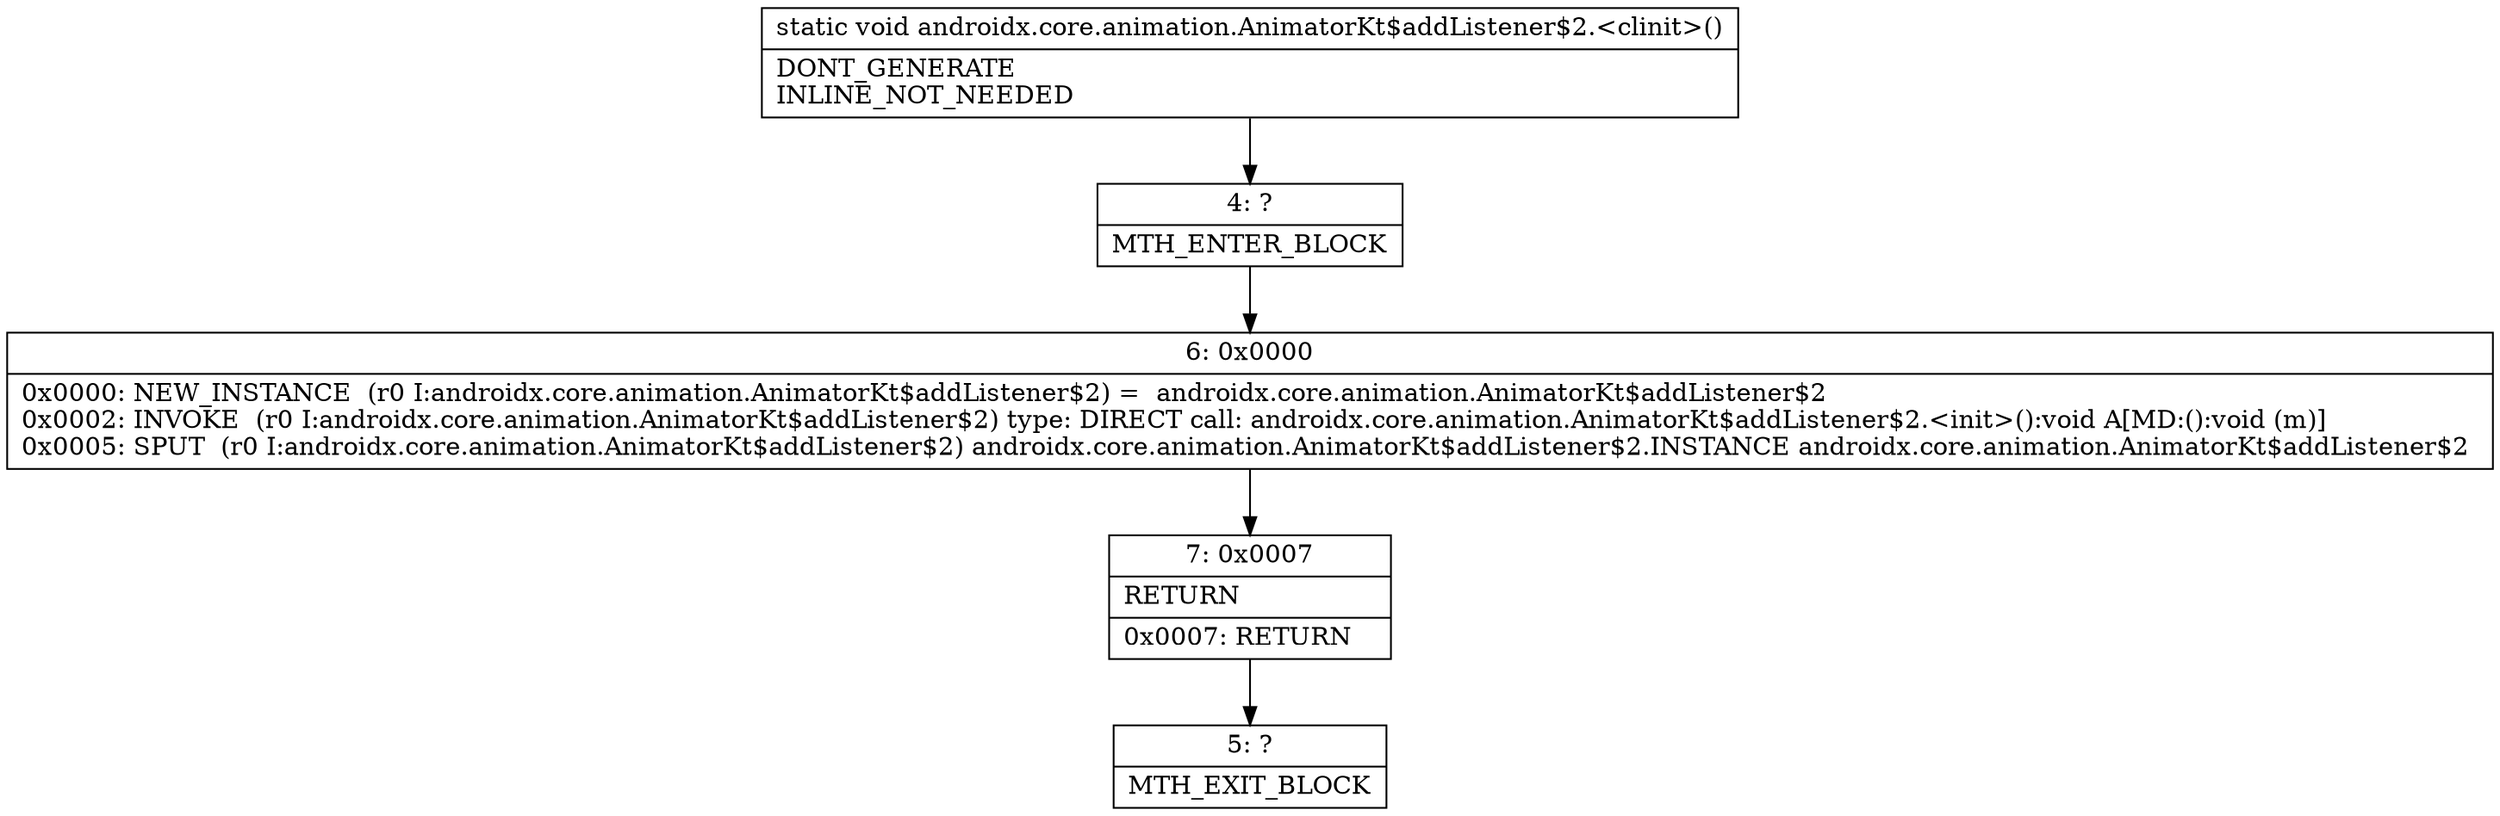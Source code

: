 digraph "CFG forandroidx.core.animation.AnimatorKt$addListener$2.\<clinit\>()V" {
Node_4 [shape=record,label="{4\:\ ?|MTH_ENTER_BLOCK\l}"];
Node_6 [shape=record,label="{6\:\ 0x0000|0x0000: NEW_INSTANCE  (r0 I:androidx.core.animation.AnimatorKt$addListener$2) =  androidx.core.animation.AnimatorKt$addListener$2 \l0x0002: INVOKE  (r0 I:androidx.core.animation.AnimatorKt$addListener$2) type: DIRECT call: androidx.core.animation.AnimatorKt$addListener$2.\<init\>():void A[MD:():void (m)]\l0x0005: SPUT  (r0 I:androidx.core.animation.AnimatorKt$addListener$2) androidx.core.animation.AnimatorKt$addListener$2.INSTANCE androidx.core.animation.AnimatorKt$addListener$2 \l}"];
Node_7 [shape=record,label="{7\:\ 0x0007|RETURN\l|0x0007: RETURN   \l}"];
Node_5 [shape=record,label="{5\:\ ?|MTH_EXIT_BLOCK\l}"];
MethodNode[shape=record,label="{static void androidx.core.animation.AnimatorKt$addListener$2.\<clinit\>()  | DONT_GENERATE\lINLINE_NOT_NEEDED\l}"];
MethodNode -> Node_4;Node_4 -> Node_6;
Node_6 -> Node_7;
Node_7 -> Node_5;
}

